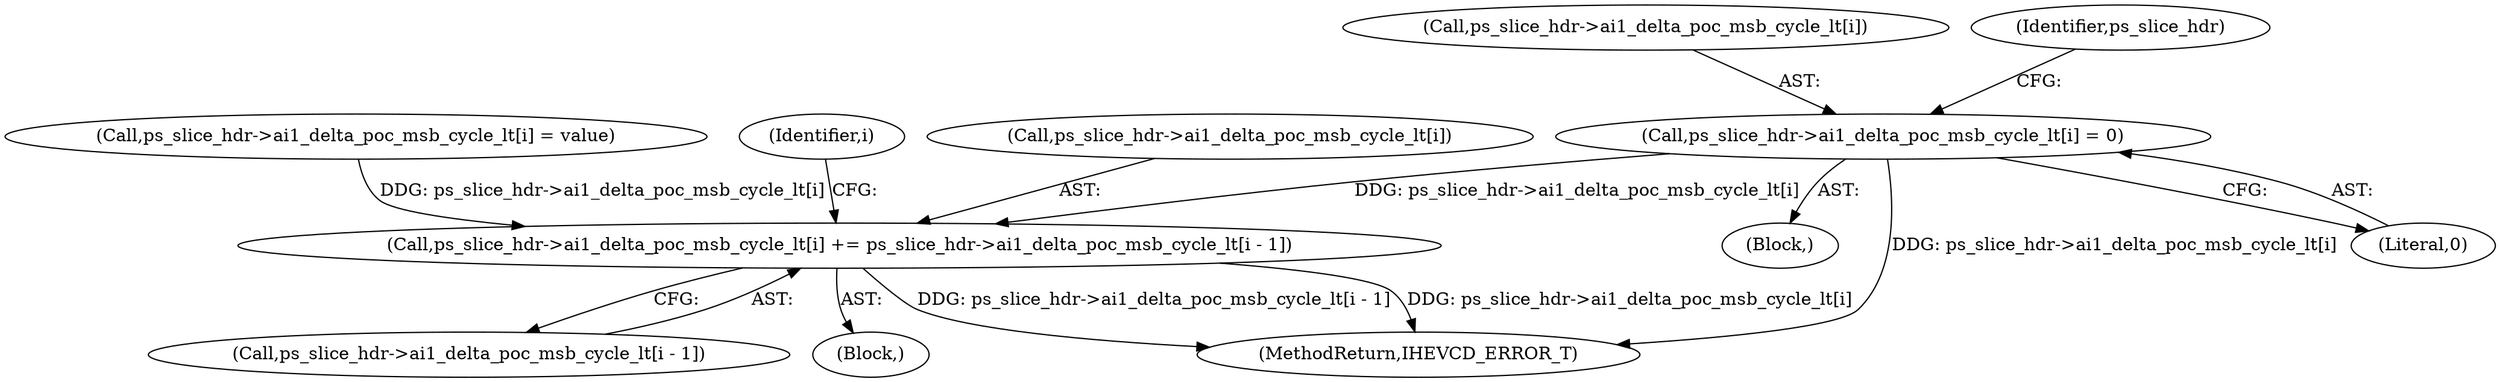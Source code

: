 digraph "0_Android_913d9e8d93d6b81bb8eac3fc2c1426651f5b259d@array" {
"1000984" [label="(Call,ps_slice_hdr->ai1_delta_poc_msb_cycle_lt[i] = 0)"];
"1001020" [label="(Call,ps_slice_hdr->ai1_delta_poc_msb_cycle_lt[i] += ps_slice_hdr->ai1_delta_poc_msb_cycle_lt[i - 1])"];
"1001002" [label="(Call,ps_slice_hdr->ai1_delta_poc_msb_cycle_lt[i] = value)"];
"1000900" [label="(Block,)"];
"1001026" [label="(Call,ps_slice_hdr->ai1_delta_poc_msb_cycle_lt[i - 1])"];
"1001019" [label="(Block,)"];
"1002620" [label="(MethodReturn,IHEVCD_ERROR_T)"];
"1000985" [label="(Call,ps_slice_hdr->ai1_delta_poc_msb_cycle_lt[i])"];
"1001020" [label="(Call,ps_slice_hdr->ai1_delta_poc_msb_cycle_lt[i] += ps_slice_hdr->ai1_delta_poc_msb_cycle_lt[i - 1])"];
"1000899" [label="(Identifier,i)"];
"1000990" [label="(Literal,0)"];
"1001021" [label="(Call,ps_slice_hdr->ai1_delta_poc_msb_cycle_lt[i])"];
"1000984" [label="(Call,ps_slice_hdr->ai1_delta_poc_msb_cycle_lt[i] = 0)"];
"1000994" [label="(Identifier,ps_slice_hdr)"];
"1000984" -> "1000900"  [label="AST: "];
"1000984" -> "1000990"  [label="CFG: "];
"1000985" -> "1000984"  [label="AST: "];
"1000990" -> "1000984"  [label="AST: "];
"1000994" -> "1000984"  [label="CFG: "];
"1000984" -> "1002620"  [label="DDG: ps_slice_hdr->ai1_delta_poc_msb_cycle_lt[i]"];
"1000984" -> "1001020"  [label="DDG: ps_slice_hdr->ai1_delta_poc_msb_cycle_lt[i]"];
"1001020" -> "1001019"  [label="AST: "];
"1001020" -> "1001026"  [label="CFG: "];
"1001021" -> "1001020"  [label="AST: "];
"1001026" -> "1001020"  [label="AST: "];
"1000899" -> "1001020"  [label="CFG: "];
"1001020" -> "1002620"  [label="DDG: ps_slice_hdr->ai1_delta_poc_msb_cycle_lt[i - 1]"];
"1001020" -> "1002620"  [label="DDG: ps_slice_hdr->ai1_delta_poc_msb_cycle_lt[i]"];
"1001002" -> "1001020"  [label="DDG: ps_slice_hdr->ai1_delta_poc_msb_cycle_lt[i]"];
}
